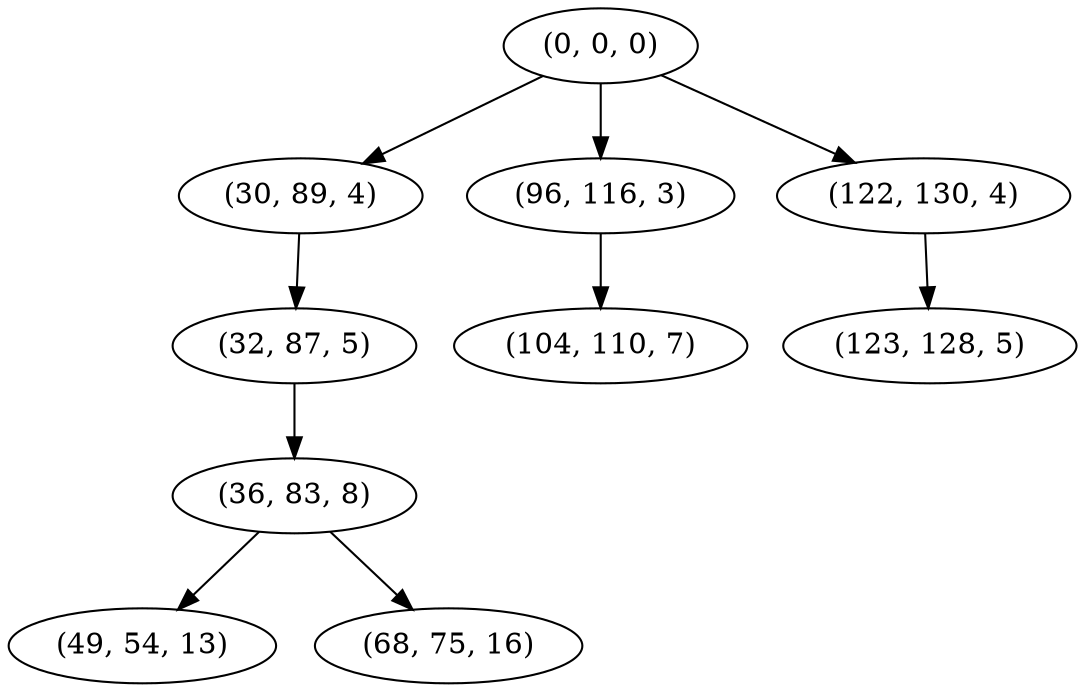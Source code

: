 digraph tree {
    "(0, 0, 0)";
    "(30, 89, 4)";
    "(32, 87, 5)";
    "(36, 83, 8)";
    "(49, 54, 13)";
    "(68, 75, 16)";
    "(96, 116, 3)";
    "(104, 110, 7)";
    "(122, 130, 4)";
    "(123, 128, 5)";
    "(0, 0, 0)" -> "(30, 89, 4)";
    "(0, 0, 0)" -> "(96, 116, 3)";
    "(0, 0, 0)" -> "(122, 130, 4)";
    "(30, 89, 4)" -> "(32, 87, 5)";
    "(32, 87, 5)" -> "(36, 83, 8)";
    "(36, 83, 8)" -> "(49, 54, 13)";
    "(36, 83, 8)" -> "(68, 75, 16)";
    "(96, 116, 3)" -> "(104, 110, 7)";
    "(122, 130, 4)" -> "(123, 128, 5)";
}

